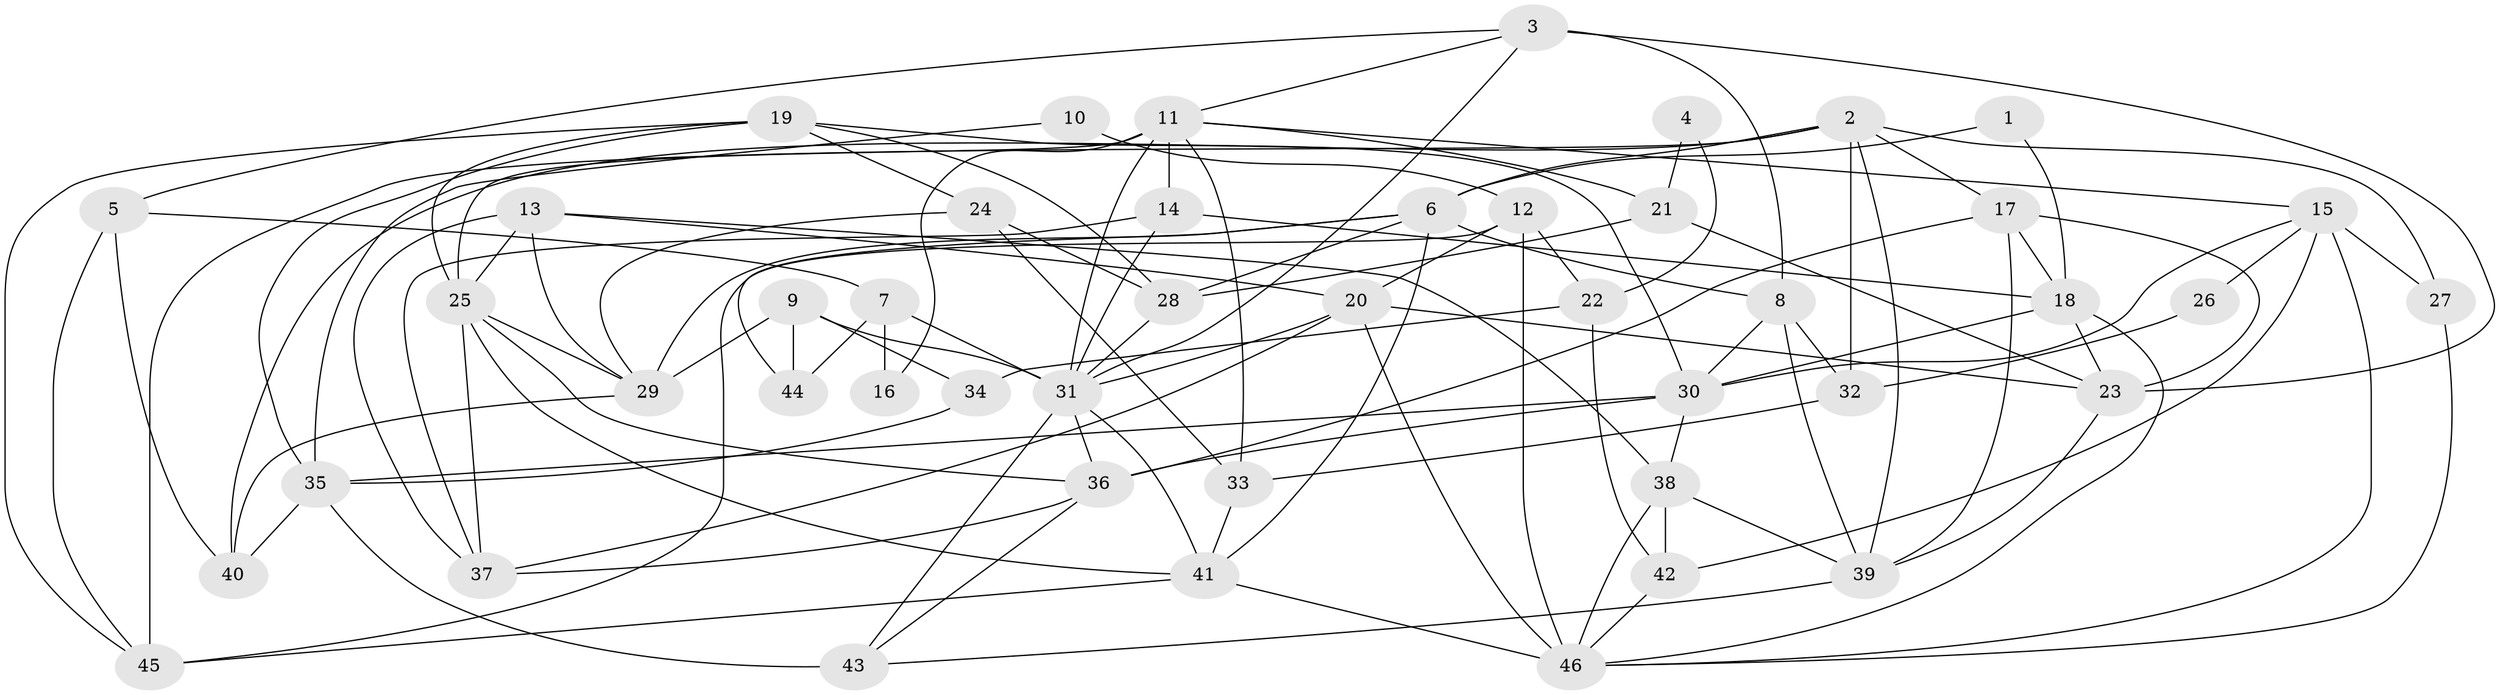// original degree distribution, {6: 0.10526315789473684, 3: 0.23684210526315788, 5: 0.14473684210526316, 2: 0.13157894736842105, 4: 0.34210526315789475, 7: 0.013157894736842105, 8: 0.02631578947368421}
// Generated by graph-tools (version 1.1) at 2025/37/03/04/25 23:37:08]
// undirected, 46 vertices, 113 edges
graph export_dot {
  node [color=gray90,style=filled];
  1;
  2;
  3;
  4;
  5;
  6;
  7;
  8;
  9;
  10;
  11;
  12;
  13;
  14;
  15;
  16;
  17;
  18;
  19;
  20;
  21;
  22;
  23;
  24;
  25;
  26;
  27;
  28;
  29;
  30;
  31;
  32;
  33;
  34;
  35;
  36;
  37;
  38;
  39;
  40;
  41;
  42;
  43;
  44;
  45;
  46;
  1 -- 6 [weight=1.0];
  1 -- 18 [weight=1.0];
  2 -- 6 [weight=1.0];
  2 -- 17 [weight=1.0];
  2 -- 27 [weight=1.0];
  2 -- 32 [weight=1.0];
  2 -- 39 [weight=1.0];
  2 -- 40 [weight=1.0];
  2 -- 45 [weight=1.0];
  3 -- 5 [weight=1.0];
  3 -- 8 [weight=2.0];
  3 -- 11 [weight=1.0];
  3 -- 23 [weight=1.0];
  3 -- 31 [weight=1.0];
  4 -- 21 [weight=1.0];
  4 -- 22 [weight=1.0];
  5 -- 7 [weight=1.0];
  5 -- 40 [weight=1.0];
  5 -- 45 [weight=1.0];
  6 -- 8 [weight=1.0];
  6 -- 28 [weight=1.0];
  6 -- 29 [weight=1.0];
  6 -- 41 [weight=1.0];
  6 -- 44 [weight=1.0];
  7 -- 16 [weight=1.0];
  7 -- 31 [weight=1.0];
  7 -- 44 [weight=1.0];
  8 -- 30 [weight=1.0];
  8 -- 32 [weight=1.0];
  8 -- 39 [weight=1.0];
  9 -- 29 [weight=1.0];
  9 -- 31 [weight=1.0];
  9 -- 34 [weight=1.0];
  9 -- 44 [weight=1.0];
  10 -- 12 [weight=1.0];
  10 -- 35 [weight=1.0];
  11 -- 14 [weight=1.0];
  11 -- 15 [weight=1.0];
  11 -- 16 [weight=2.0];
  11 -- 21 [weight=1.0];
  11 -- 25 [weight=1.0];
  11 -- 31 [weight=1.0];
  11 -- 33 [weight=1.0];
  12 -- 20 [weight=1.0];
  12 -- 22 [weight=1.0];
  12 -- 45 [weight=1.0];
  12 -- 46 [weight=3.0];
  13 -- 20 [weight=1.0];
  13 -- 25 [weight=1.0];
  13 -- 29 [weight=1.0];
  13 -- 37 [weight=1.0];
  13 -- 38 [weight=1.0];
  14 -- 18 [weight=1.0];
  14 -- 31 [weight=1.0];
  14 -- 37 [weight=1.0];
  15 -- 26 [weight=2.0];
  15 -- 27 [weight=2.0];
  15 -- 30 [weight=1.0];
  15 -- 42 [weight=2.0];
  15 -- 46 [weight=1.0];
  17 -- 18 [weight=1.0];
  17 -- 23 [weight=1.0];
  17 -- 36 [weight=1.0];
  17 -- 39 [weight=1.0];
  18 -- 23 [weight=1.0];
  18 -- 30 [weight=1.0];
  18 -- 46 [weight=1.0];
  19 -- 24 [weight=1.0];
  19 -- 25 [weight=1.0];
  19 -- 28 [weight=1.0];
  19 -- 30 [weight=1.0];
  19 -- 35 [weight=1.0];
  19 -- 45 [weight=1.0];
  20 -- 23 [weight=1.0];
  20 -- 31 [weight=1.0];
  20 -- 37 [weight=1.0];
  20 -- 46 [weight=1.0];
  21 -- 23 [weight=1.0];
  21 -- 28 [weight=1.0];
  22 -- 34 [weight=1.0];
  22 -- 42 [weight=1.0];
  23 -- 39 [weight=1.0];
  24 -- 28 [weight=1.0];
  24 -- 29 [weight=1.0];
  24 -- 33 [weight=2.0];
  25 -- 29 [weight=1.0];
  25 -- 36 [weight=1.0];
  25 -- 37 [weight=1.0];
  25 -- 41 [weight=1.0];
  26 -- 32 [weight=1.0];
  27 -- 46 [weight=1.0];
  28 -- 31 [weight=1.0];
  29 -- 40 [weight=1.0];
  30 -- 35 [weight=1.0];
  30 -- 36 [weight=2.0];
  30 -- 38 [weight=1.0];
  31 -- 36 [weight=1.0];
  31 -- 41 [weight=1.0];
  31 -- 43 [weight=1.0];
  32 -- 33 [weight=1.0];
  33 -- 41 [weight=1.0];
  34 -- 35 [weight=1.0];
  35 -- 40 [weight=1.0];
  35 -- 43 [weight=1.0];
  36 -- 37 [weight=1.0];
  36 -- 43 [weight=1.0];
  38 -- 39 [weight=1.0];
  38 -- 42 [weight=1.0];
  38 -- 46 [weight=1.0];
  39 -- 43 [weight=1.0];
  41 -- 45 [weight=1.0];
  41 -- 46 [weight=1.0];
  42 -- 46 [weight=1.0];
}
